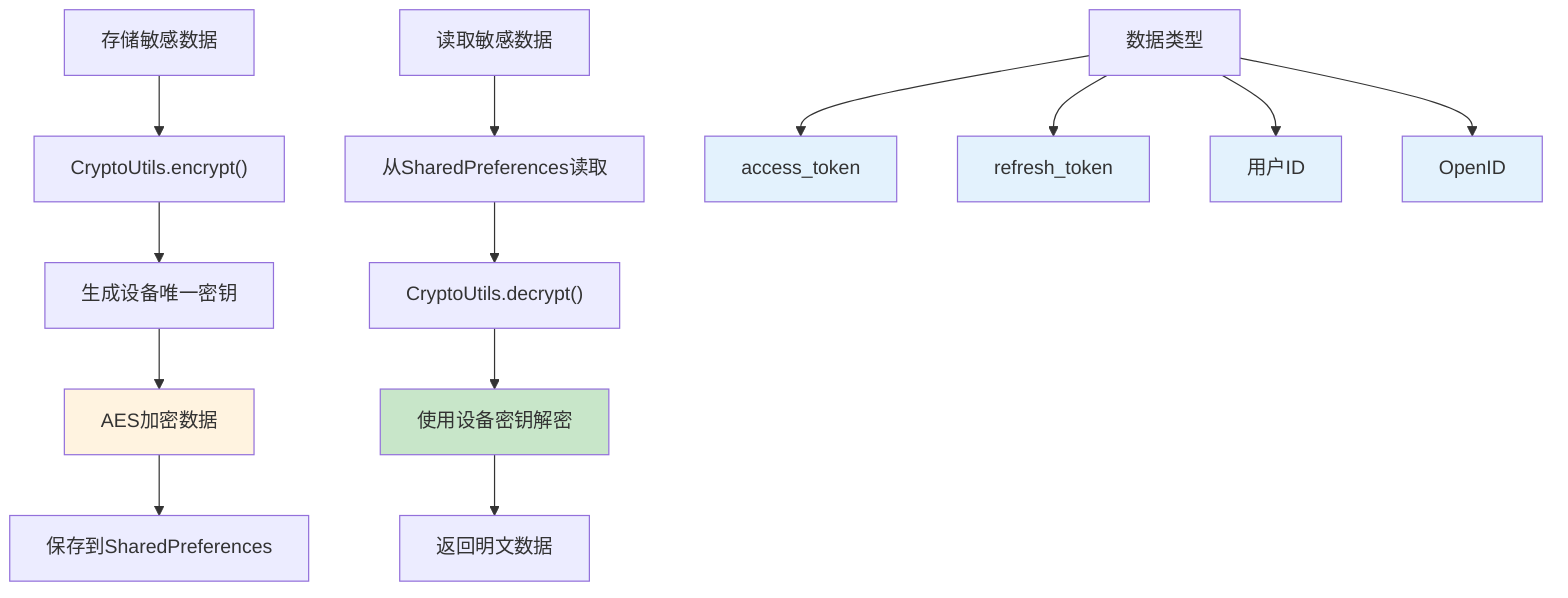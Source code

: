 graph TD
    A[存储敏感数据] --> B["CryptoUtils.encrypt()"]
    B --> C[生成设备唯一密钥]
    C --> D[AES加密数据]
    D --> E[保存到SharedPreferences]
    
    F[读取敏感数据] --> G[从SharedPreferences读取]
    G --> H["CryptoUtils.decrypt()"]  
    H --> I[使用设备密钥解密]
    I --> J[返回明文数据]
    
    K[数据类型] --> L[access_token]
    K --> M[refresh_token] 
    K --> N[用户ID]
    K --> O[OpenID]
    
    style D fill:#fff3e0
    style I fill:#c8e6c9
    style L fill:#e3f2fd
    style M fill:#e3f2fd
    style N fill:#e3f2fd
    style O fill:#e3f2fd